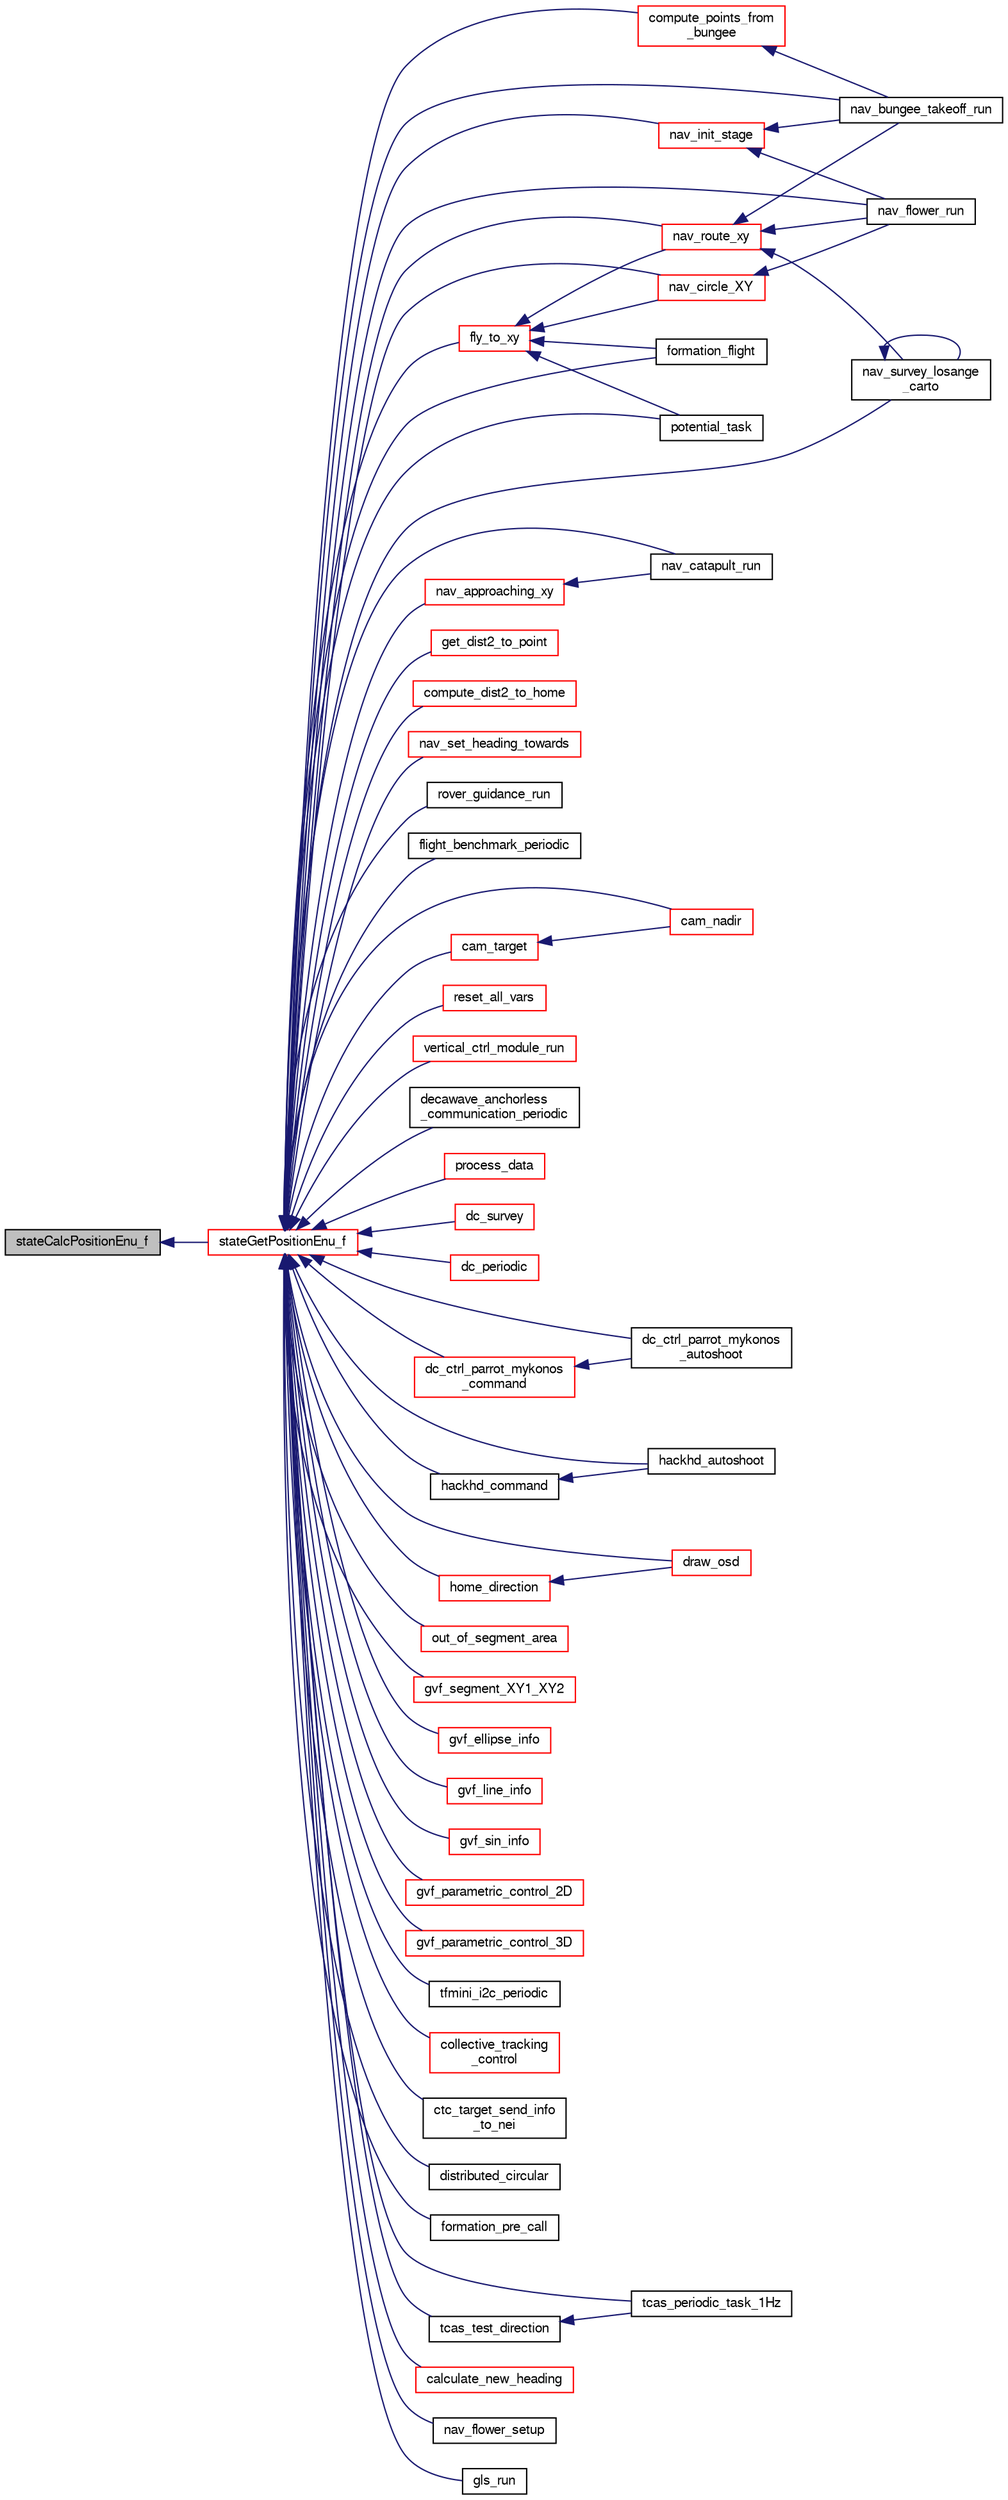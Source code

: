 digraph "stateCalcPositionEnu_f"
{
  edge [fontname="FreeSans",fontsize="10",labelfontname="FreeSans",labelfontsize="10"];
  node [fontname="FreeSans",fontsize="10",shape=record];
  rankdir="LR";
  Node1 [label="stateCalcPositionEnu_f",height=0.2,width=0.4,color="black", fillcolor="grey75", style="filled", fontcolor="black"];
  Node1 -> Node2 [dir="back",color="midnightblue",fontsize="10",style="solid",fontname="FreeSans"];
  Node2 [label="stateGetPositionEnu_f",height=0.2,width=0.4,color="red", fillcolor="white", style="filled",URL="$group__state__position.html#ga545d479db45e1a9711e59736b6d1309b",tooltip="Get position in local ENU coordinates (float). "];
  Node2 -> Node3 [dir="back",color="midnightblue",fontsize="10",style="solid",fontname="FreeSans"];
  Node3 [label="nav_init_stage",height=0.2,width=0.4,color="red", fillcolor="white", style="filled",URL="$common__flight__plan_8h.html#a2580ee456d7dd3d157fd7c43ad2eac2d",tooltip="needs to be implemented by fixedwing and rotorcraft seperately "];
  Node3 -> Node4 [dir="back",color="midnightblue",fontsize="10",style="solid",fontname="FreeSans"];
  Node4 [label="nav_bungee_takeoff_run",height=0.2,width=0.4,color="black", fillcolor="white", style="filled",URL="$nav__bungee__takeoff_8h.html#a22d08b651b3b72cf70e44c2d9b14b6f3",tooltip="Bungee takeoff run function. "];
  Node3 -> Node5 [dir="back",color="midnightblue",fontsize="10",style="solid",fontname="FreeSans"];
  Node5 [label="nav_flower_run",height=0.2,width=0.4,color="black", fillcolor="white", style="filled",URL="$nav__flower_8h.html#a6d71597b4b26b2c8f393f9621972e463"];
  Node2 -> Node6 [dir="back",color="midnightblue",fontsize="10",style="solid",fontname="FreeSans"];
  Node6 [label="nav_circle_XY",height=0.2,width=0.4,color="red", fillcolor="white", style="filled",URL="$nav_8h.html#ad1b9d2e8da4a32477ca8bedc0bca86fe",tooltip="Angle from center to mobile. "];
  Node6 -> Node5 [dir="back",color="midnightblue",fontsize="10",style="solid",fontname="FreeSans"];
  Node2 -> Node7 [dir="back",color="midnightblue",fontsize="10",style="solid",fontname="FreeSans"];
  Node7 [label="nav_approaching_xy",height=0.2,width=0.4,color="red", fillcolor="white", style="filled",URL="$nav_8h.html#a249451b8d1fe0b19866ea68e0d8b86df",tooltip="Decide if the UAV is approaching the current waypoint. "];
  Node7 -> Node8 [dir="back",color="midnightblue",fontsize="10",style="solid",fontname="FreeSans"];
  Node8 [label="nav_catapult_run",height=0.2,width=0.4,color="black", fillcolor="white", style="filled",URL="$nav__catapult_8h.html#a6ceeaae643feab7cd0f96d7f6a538138"];
  Node2 -> Node9 [dir="back",color="midnightblue",fontsize="10",style="solid",fontname="FreeSans"];
  Node9 [label="fly_to_xy",height=0.2,width=0.4,color="red", fillcolor="white", style="filled",URL="$nav_8h.html#ae9d11d2e378b23ecbee86419cbf341f0",tooltip="Computes desired_x, desired_y and desired_course. "];
  Node9 -> Node10 [dir="back",color="midnightblue",fontsize="10",style="solid",fontname="FreeSans"];
  Node10 [label="formation_flight",height=0.2,width=0.4,color="black", fillcolor="white", style="filled",URL="$formation_8h.html#a18de0c4f9e864cb4db84458b33b463dd"];
  Node9 -> Node6 [dir="back",color="midnightblue",fontsize="10",style="solid",fontname="FreeSans"];
  Node9 -> Node11 [dir="back",color="midnightblue",fontsize="10",style="solid",fontname="FreeSans"];
  Node11 [label="nav_route_xy",height=0.2,width=0.4,color="red", fillcolor="white", style="filled",URL="$nav_8h.html#ab4247c9f3dc0417690e1404add032cbe",tooltip="Computes the carrot position along the desired segment. "];
  Node11 -> Node4 [dir="back",color="midnightblue",fontsize="10",style="solid",fontname="FreeSans"];
  Node11 -> Node5 [dir="back",color="midnightblue",fontsize="10",style="solid",fontname="FreeSans"];
  Node11 -> Node12 [dir="back",color="midnightblue",fontsize="10",style="solid",fontname="FreeSans"];
  Node12 [label="nav_survey_losange\l_carto",height=0.2,width=0.4,color="black", fillcolor="white", style="filled",URL="$cartography_8h.html#a3f8bdbaa19cc5d01bc33022d2c609441"];
  Node12 -> Node12 [dir="back",color="midnightblue",fontsize="10",style="solid",fontname="FreeSans"];
  Node9 -> Node13 [dir="back",color="midnightblue",fontsize="10",style="solid",fontname="FreeSans"];
  Node13 [label="potential_task",height=0.2,width=0.4,color="black", fillcolor="white", style="filled",URL="$potential_8h.html#a2ecae8ed4b80ccfece655453a56db7cd"];
  Node2 -> Node11 [dir="back",color="midnightblue",fontsize="10",style="solid",fontname="FreeSans"];
  Node2 -> Node14 [dir="back",color="midnightblue",fontsize="10",style="solid",fontname="FreeSans"];
  Node14 [label="get_dist2_to_point",height=0.2,width=0.4,color="red", fillcolor="white", style="filled",URL="$rotorcraft_2navigation_8h.html#a8d1993c8a477f958aca66e59ff82974e",tooltip="Returns squared horizontal distance to given point. "];
  Node2 -> Node15 [dir="back",color="midnightblue",fontsize="10",style="solid",fontname="FreeSans"];
  Node15 [label="compute_dist2_to_home",height=0.2,width=0.4,color="red", fillcolor="white", style="filled",URL="$common__nav_8h.html#a4603515f41786b54ea9383a65a9f249e",tooltip="Computes squared distance to the HOME waypoint potentially sets too_far_from_home. "];
  Node2 -> Node16 [dir="back",color="midnightblue",fontsize="10",style="solid",fontname="FreeSans"];
  Node16 [label="nav_set_heading_towards",height=0.2,width=0.4,color="red", fillcolor="white", style="filled",URL="$rover_2navigation_8h.html#a497df0753fcbcd7b681341695228527c",tooltip="Set heading to point towards x,y position in local coordinates. "];
  Node2 -> Node17 [dir="back",color="midnightblue",fontsize="10",style="solid",fontname="FreeSans"];
  Node17 [label="rover_guidance_run",height=0.2,width=0.4,color="black", fillcolor="white", style="filled",URL="$rover__guidance_8h.html#a1c5d14152545935d78448eae5d0a6b6d"];
  Node2 -> Node18 [dir="back",color="midnightblue",fontsize="10",style="solid",fontname="FreeSans"];
  Node18 [label="flight_benchmark_periodic",height=0.2,width=0.4,color="black", fillcolor="white", style="filled",URL="$flight__benchmark_8h.html#a42ae975c1caf0cfcf6d713897773a16a"];
  Node2 -> Node19 [dir="back",color="midnightblue",fontsize="10",style="solid",fontname="FreeSans"];
  Node19 [label="cam_target",height=0.2,width=0.4,color="red", fillcolor="white", style="filled",URL="$cam_8c.html#aab3da8ed719ee01699f50450b3df3b13",tooltip="Computes the right angles from target_x, target_y, target_alt. "];
  Node19 -> Node20 [dir="back",color="midnightblue",fontsize="10",style="solid",fontname="FreeSans"];
  Node20 [label="cam_nadir",height=0.2,width=0.4,color="red", fillcolor="white", style="filled",URL="$cam_8c.html#aa5c7c762b35b57ec479e6244f006c5d1",tooltip="Point straight down. "];
  Node2 -> Node20 [dir="back",color="midnightblue",fontsize="10",style="solid",fontname="FreeSans"];
  Node2 -> Node12 [dir="back",color="midnightblue",fontsize="10",style="solid",fontname="FreeSans"];
  Node2 -> Node21 [dir="back",color="midnightblue",fontsize="10",style="solid",fontname="FreeSans"];
  Node21 [label="reset_all_vars",height=0.2,width=0.4,color="red", fillcolor="white", style="filled",URL="$optical__flow__landing_8c.html#a46c9da8aa58fea58306c6a47b9f21c89",tooltip="Reset all variables: "];
  Node2 -> Node22 [dir="back",color="midnightblue",fontsize="10",style="solid",fontname="FreeSans"];
  Node22 [label="vertical_ctrl_module_run",height=0.2,width=0.4,color="red", fillcolor="white", style="filled",URL="$optical__flow__landing_8c.html#a9628e4f2b9a046bb7ff80c208ab85daa",tooltip="Run the optical flow landing module. "];
  Node2 -> Node23 [dir="back",color="midnightblue",fontsize="10",style="solid",fontname="FreeSans"];
  Node23 [label="decawave_anchorless\l_communication_periodic",height=0.2,width=0.4,color="black", fillcolor="white", style="filled",URL="$decawave__anchorless__communication_8h.html#a666f8ed1285e6941cc47eeef8857a2bd",tooltip="This function periodically sends state data over the serial (which is received by the arduino) ..."];
  Node2 -> Node24 [dir="back",color="midnightblue",fontsize="10",style="solid",fontname="FreeSans"];
  Node24 [label="process_data",height=0.2,width=0.4,color="red", fillcolor="white", style="filled",URL="$dw1000__arduino_8c.html#acac53dcc1b2e1d953c1642b3b15afe4c"];
  Node2 -> Node25 [dir="back",color="midnightblue",fontsize="10",style="solid",fontname="FreeSans"];
  Node25 [label="dc_survey",height=0.2,width=0.4,color="red", fillcolor="white", style="filled",URL="$dc_8h.html#a2b50d2725b576697bde98a8bdb358093",tooltip="Sets the dc control in distance mode. "];
  Node2 -> Node26 [dir="back",color="midnightblue",fontsize="10",style="solid",fontname="FreeSans"];
  Node26 [label="dc_periodic",height=0.2,width=0.4,color="red", fillcolor="white", style="filled",URL="$dc_8h.html#a2a976ddc273dfdd99eb8638c364e9305",tooltip="periodic function "];
  Node2 -> Node27 [dir="back",color="midnightblue",fontsize="10",style="solid",fontname="FreeSans"];
  Node27 [label="dc_ctrl_parrot_mykonos\l_command",height=0.2,width=0.4,color="red", fillcolor="white", style="filled",URL="$dc__ctrl__parrot__mykonos_8h.html#ada25bf7434ae8e4368a55698a470b1c6"];
  Node27 -> Node28 [dir="back",color="midnightblue",fontsize="10",style="solid",fontname="FreeSans"];
  Node28 [label="dc_ctrl_parrot_mykonos\l_autoshoot",height=0.2,width=0.4,color="black", fillcolor="white", style="filled",URL="$dc__ctrl__parrot__mykonos_8h.html#a4b0793ac6b99c52fcfd7fa9fda02cfda"];
  Node2 -> Node28 [dir="back",color="midnightblue",fontsize="10",style="solid",fontname="FreeSans"];
  Node2 -> Node29 [dir="back",color="midnightblue",fontsize="10",style="solid",fontname="FreeSans"];
  Node29 [label="hackhd_command",height=0.2,width=0.4,color="black", fillcolor="white", style="filled",URL="$hackhd_8h.html#af32d92b29b1c7179834f3877c59069d1"];
  Node29 -> Node30 [dir="back",color="midnightblue",fontsize="10",style="solid",fontname="FreeSans"];
  Node30 [label="hackhd_autoshoot",height=0.2,width=0.4,color="black", fillcolor="white", style="filled",URL="$hackhd_8h.html#a91f9f6ee79244d1a804e0a7abfb8812a"];
  Node2 -> Node30 [dir="back",color="midnightblue",fontsize="10",style="solid",fontname="FreeSans"];
  Node2 -> Node31 [dir="back",color="midnightblue",fontsize="10",style="solid",fontname="FreeSans"];
  Node31 [label="home_direction",height=0.2,width=0.4,color="red", fillcolor="white", style="filled",URL="$max7456_8c.html#af647f85cf21dab23d18ac36c8beadd20"];
  Node31 -> Node32 [dir="back",color="midnightblue",fontsize="10",style="solid",fontname="FreeSans"];
  Node32 [label="draw_osd",height=0.2,width=0.4,color="red", fillcolor="white", style="filled",URL="$max7456_8c.html#a079837dac11983fe67050e136b0080e4"];
  Node2 -> Node32 [dir="back",color="midnightblue",fontsize="10",style="solid",fontname="FreeSans"];
  Node2 -> Node33 [dir="back",color="midnightblue",fontsize="10",style="solid",fontname="FreeSans"];
  Node33 [label="out_of_segment_area",height=0.2,width=0.4,color="red", fillcolor="white", style="filled",URL="$gvf_8c.html#a65f6cd8e6cb6d2da2e96af25c1ce412c"];
  Node2 -> Node34 [dir="back",color="midnightblue",fontsize="10",style="solid",fontname="FreeSans"];
  Node34 [label="gvf_segment_XY1_XY2",height=0.2,width=0.4,color="red", fillcolor="white", style="filled",URL="$gvf_8h.html#a1d3d6f723a14fdd4a934b5d3483fb451"];
  Node2 -> Node35 [dir="back",color="midnightblue",fontsize="10",style="solid",fontname="FreeSans"];
  Node35 [label="gvf_ellipse_info",height=0.2,width=0.4,color="red", fillcolor="white", style="filled",URL="$gvf__ellipse_8h.html#a706f8b1069124ea65d6fed5f0c433cd8"];
  Node2 -> Node36 [dir="back",color="midnightblue",fontsize="10",style="solid",fontname="FreeSans"];
  Node36 [label="gvf_line_info",height=0.2,width=0.4,color="red", fillcolor="white", style="filled",URL="$gvf__line_8h.html#a5ae2a7f2a5e28b3109549ee8ac57c530"];
  Node2 -> Node37 [dir="back",color="midnightblue",fontsize="10",style="solid",fontname="FreeSans"];
  Node37 [label="gvf_sin_info",height=0.2,width=0.4,color="red", fillcolor="white", style="filled",URL="$gvf__sin_8h.html#ace5deeaf93e4442d1adaa47aea4bdc87"];
  Node2 -> Node38 [dir="back",color="midnightblue",fontsize="10",style="solid",fontname="FreeSans"];
  Node38 [label="gvf_parametric_control_2D",height=0.2,width=0.4,color="red", fillcolor="white", style="filled",URL="$gvf__parametric_8h.html#a0bf257db90fb490ee9a81e2b11bf4ff0"];
  Node2 -> Node39 [dir="back",color="midnightblue",fontsize="10",style="solid",fontname="FreeSans"];
  Node39 [label="gvf_parametric_control_3D",height=0.2,width=0.4,color="red", fillcolor="white", style="filled",URL="$gvf__parametric_8h.html#a03440442b6ccf59e11311446f386186e"];
  Node2 -> Node40 [dir="back",color="midnightblue",fontsize="10",style="solid",fontname="FreeSans"];
  Node40 [label="tfmini_i2c_periodic",height=0.2,width=0.4,color="black", fillcolor="white", style="filled",URL="$tfmini__i2c_8h.html#a67597f5e58e3cd1ae90e934b74bf7461",tooltip="Get the ranger current distance value. "];
  Node2 -> Node41 [dir="back",color="midnightblue",fontsize="10",style="solid",fontname="FreeSans"];
  Node41 [label="collective_tracking\l_control",height=0.2,width=0.4,color="red", fillcolor="white", style="filled",URL="$ctc_8h.html#a03d5c465a0472d27b89a510004d97daa"];
  Node2 -> Node42 [dir="back",color="midnightblue",fontsize="10",style="solid",fontname="FreeSans"];
  Node42 [label="ctc_target_send_info\l_to_nei",height=0.2,width=0.4,color="black", fillcolor="white", style="filled",URL="$ctc__target_8h.html#a1bd09dfa4fe42657ce4e7719e3a1553b"];
  Node2 -> Node43 [dir="back",color="midnightblue",fontsize="10",style="solid",fontname="FreeSans"];
  Node43 [label="distributed_circular",height=0.2,width=0.4,color="black", fillcolor="white", style="filled",URL="$dcf_8h.html#af9b1e37124f7524c47f9e4621d1e7c98"];
  Node2 -> Node10 [dir="back",color="midnightblue",fontsize="10",style="solid",fontname="FreeSans"];
  Node2 -> Node44 [dir="back",color="midnightblue",fontsize="10",style="solid",fontname="FreeSans"];
  Node44 [label="formation_pre_call",height=0.2,width=0.4,color="black", fillcolor="white", style="filled",URL="$formation_8h.html#ae22bbb9b0cbc9aa4e541ab47d5a42989"];
  Node2 -> Node13 [dir="back",color="midnightblue",fontsize="10",style="solid",fontname="FreeSans"];
  Node2 -> Node45 [dir="back",color="midnightblue",fontsize="10",style="solid",fontname="FreeSans"];
  Node45 [label="tcas_test_direction",height=0.2,width=0.4,color="black", fillcolor="white", style="filled",URL="$tcas_8c.html#a5baa7069079b8f1211e22af90cf7593b"];
  Node45 -> Node46 [dir="back",color="midnightblue",fontsize="10",style="solid",fontname="FreeSans"];
  Node46 [label="tcas_periodic_task_1Hz",height=0.2,width=0.4,color="black", fillcolor="white", style="filled",URL="$tcas_8h.html#adb2f00821358ed6ad0f366e6a2422558"];
  Node2 -> Node46 [dir="back",color="midnightblue",fontsize="10",style="solid",fontname="FreeSans"];
  Node2 -> Node47 [dir="back",color="midnightblue",fontsize="10",style="solid",fontname="FreeSans"];
  Node47 [label="compute_points_from\l_bungee",height=0.2,width=0.4,color="red", fillcolor="white", style="filled",URL="$nav__bungee__takeoff_8c.html#a2f53e9b3f76ff0a80bf595380900e71a"];
  Node47 -> Node4 [dir="back",color="midnightblue",fontsize="10",style="solid",fontname="FreeSans"];
  Node2 -> Node4 [dir="back",color="midnightblue",fontsize="10",style="solid",fontname="FreeSans"];
  Node2 -> Node8 [dir="back",color="midnightblue",fontsize="10",style="solid",fontname="FreeSans"];
  Node2 -> Node48 [dir="back",color="midnightblue",fontsize="10",style="solid",fontname="FreeSans"];
  Node48 [label="calculate_new_heading",height=0.2,width=0.4,color="red", fillcolor="white", style="filled",URL="$nav__fish_8c.html#aabac53beb17b84ea4474a72fb85e2abb",tooltip="calculates new variation of the heading for the uav based on current state "];
  Node2 -> Node49 [dir="back",color="midnightblue",fontsize="10",style="solid",fontname="FreeSans"];
  Node49 [label="nav_flower_setup",height=0.2,width=0.4,color="black", fillcolor="white", style="filled",URL="$nav__flower_8h.html#a09c7108cea4e529bb7f83d0850d312cc"];
  Node2 -> Node5 [dir="back",color="midnightblue",fontsize="10",style="solid",fontname="FreeSans"];
  Node2 -> Node50 [dir="back",color="midnightblue",fontsize="10",style="solid",fontname="FreeSans"];
  Node50 [label="gls_run",height=0.2,width=0.4,color="black", fillcolor="white", style="filled",URL="$nav__gls_8h.html#a186f479c63a73cdac81a8ff055807975"];
}
